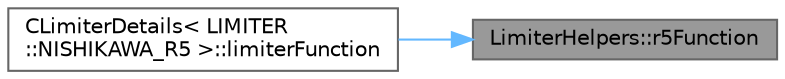 digraph "LimiterHelpers::r5Function"
{
 // LATEX_PDF_SIZE
  bgcolor="transparent";
  edge [fontname=Helvetica,fontsize=10,labelfontname=Helvetica,labelfontsize=10];
  node [fontname=Helvetica,fontsize=10,shape=box,height=0.2,width=0.4];
  rankdir="RL";
  Node1 [id="Node000001",label="LimiterHelpers::r5Function",height=0.2,width=0.4,color="gray40", fillcolor="grey60", style="filled", fontcolor="black",tooltip=" "];
  Node1 -> Node2 [id="edge1_Node000001_Node000002",dir="back",color="steelblue1",style="solid",tooltip=" "];
  Node2 [id="Node000002",label="CLimiterDetails\< LIMITER\l::NISHIKAWA_R5 \>::limiterFunction",height=0.2,width=0.4,color="grey40", fillcolor="white", style="filled",URL="$structCLimiterDetails_3_01LIMITER_1_1NISHIKAWA__R5_01_4.html#a00d3d2514fffcb8134d8c227420935bc",tooltip="Smooth function that disables limiting in smooth regions."];
}
